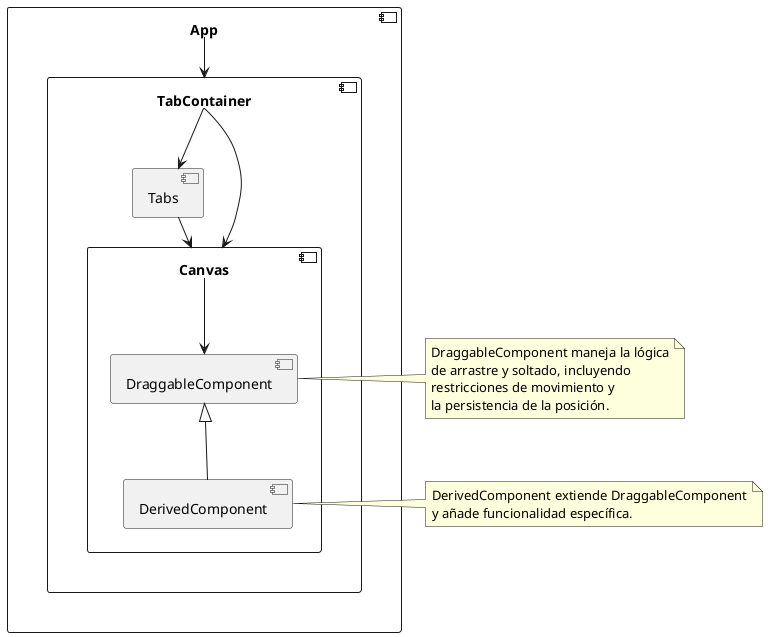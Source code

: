 @startuml
' Definir los componentes principales

component "App" {
  component "TabContainer" {
    [Tabs] --> [Canvas]
    component "Tabs" as Tabs
    component "Canvas" as Canvas {
      component "DraggableComponent" as DraggableComponent
      component "DerivedComponent" as DerivedComponent
      DraggableComponent <|-- DerivedComponent
    }
  }
}

' Relaciones entre componentes
App --> TabContainer
TabContainer --> Tabs
TabContainer --> Canvas
Canvas --> DraggableComponent

' Anotaciones adicionales
note right of DraggableComponent
  DraggableComponent maneja la lógica
  de arrastre y soltado, incluyendo
  restricciones de movimiento y
  la persistencia de la posición.
end note

note right of DerivedComponent
  DerivedComponent extiende DraggableComponent
  y añade funcionalidad específica.
end note

@enduml
